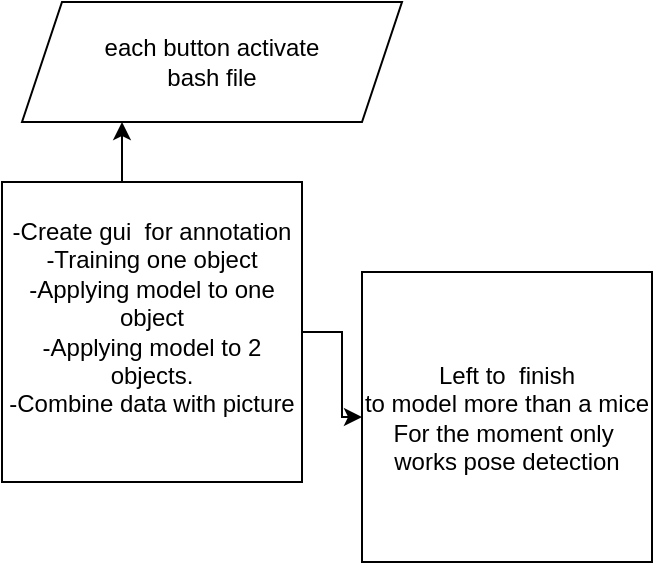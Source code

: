 <mxfile version="24.4.13" type="device">
  <diagram name="Page-1" id="msP-WdFPqLLN9_wjGTvJ">
    <mxGraphModel dx="1674" dy="746" grid="1" gridSize="10" guides="1" tooltips="1" connect="1" arrows="1" fold="1" page="1" pageScale="1" pageWidth="850" pageHeight="1100" math="0" shadow="0">
      <root>
        <mxCell id="0" />
        <mxCell id="1" parent="0" />
        <mxCell id="q4GBBEGz8iMoMLM3bmfH-2" style="edgeStyle=orthogonalEdgeStyle;rounded=0;orthogonalLoop=1;jettySize=auto;html=1;" edge="1" parent="1" source="q4GBBEGz8iMoMLM3bmfH-1" target="q4GBBEGz8iMoMLM3bmfH-3">
          <mxGeometry relative="1" as="geometry">
            <mxPoint x="450" y="215" as="targetPoint" />
          </mxGeometry>
        </mxCell>
        <mxCell id="q4GBBEGz8iMoMLM3bmfH-5" style="edgeStyle=orthogonalEdgeStyle;rounded=0;orthogonalLoop=1;jettySize=auto;html=1;exitX=0.5;exitY=0;exitDx=0;exitDy=0;" edge="1" parent="1" source="q4GBBEGz8iMoMLM3bmfH-1">
          <mxGeometry relative="1" as="geometry">
            <mxPoint x="330" y="100" as="targetPoint" />
          </mxGeometry>
        </mxCell>
        <mxCell id="q4GBBEGz8iMoMLM3bmfH-1" value="-Create gui&amp;nbsp; for annotation&lt;div&gt;-Training one object&lt;/div&gt;&lt;div&gt;-Applying model to one object&lt;/div&gt;&lt;div&gt;-Applying model to 2 objects.&lt;/div&gt;&lt;div&gt;-Combine data with picture&lt;br&gt;&lt;div&gt;&lt;br&gt;&lt;/div&gt;&lt;/div&gt;" style="whiteSpace=wrap;html=1;aspect=fixed;" vertex="1" parent="1">
          <mxGeometry x="270" y="130" width="150" height="150" as="geometry" />
        </mxCell>
        <mxCell id="q4GBBEGz8iMoMLM3bmfH-3" value="Left to&amp;nbsp; finish&lt;div&gt;to model more than a mice&lt;/div&gt;&lt;div&gt;For the moment only&amp;nbsp;&lt;/div&gt;&lt;div&gt;works pose detection&lt;/div&gt;" style="whiteSpace=wrap;html=1;aspect=fixed;" vertex="1" parent="1">
          <mxGeometry x="450" y="175" width="145" height="145" as="geometry" />
        </mxCell>
        <mxCell id="q4GBBEGz8iMoMLM3bmfH-6" value="each button activate&lt;div&gt;bash file&lt;/div&gt;" style="shape=parallelogram;perimeter=parallelogramPerimeter;whiteSpace=wrap;html=1;fixedSize=1;" vertex="1" parent="1">
          <mxGeometry x="280" y="40" width="190" height="60" as="geometry" />
        </mxCell>
      </root>
    </mxGraphModel>
  </diagram>
</mxfile>
